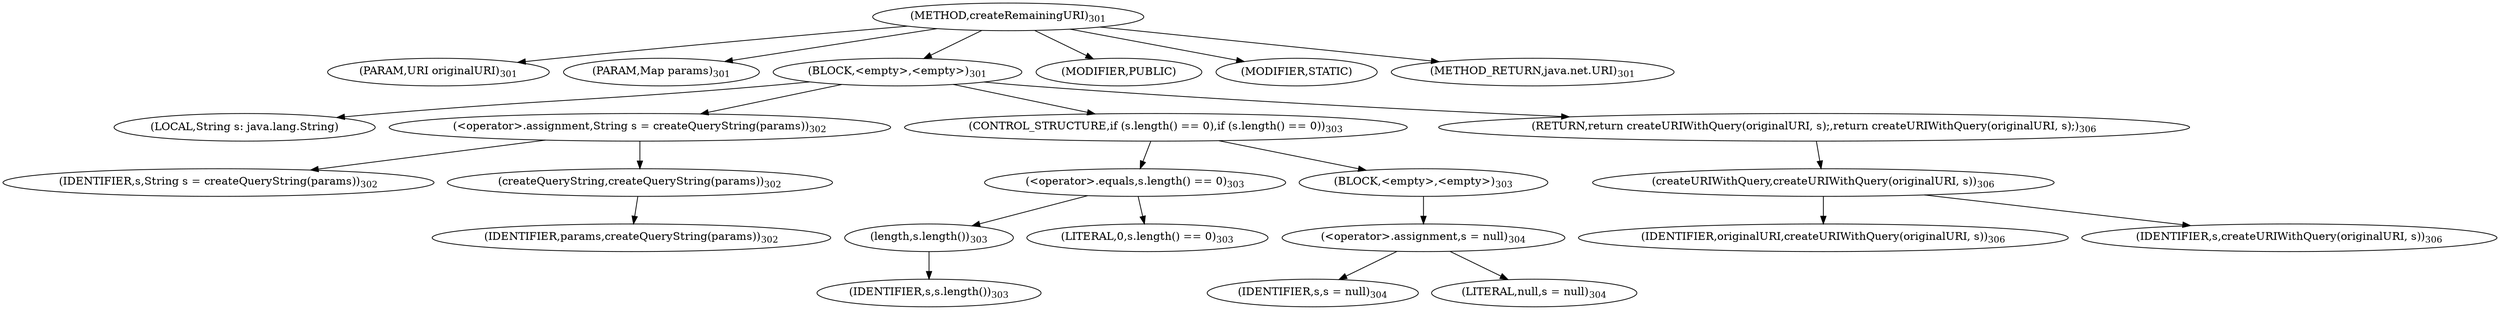 digraph "createRemainingURI" {  
"938" [label = <(METHOD,createRemainingURI)<SUB>301</SUB>> ]
"939" [label = <(PARAM,URI originalURI)<SUB>301</SUB>> ]
"940" [label = <(PARAM,Map params)<SUB>301</SUB>> ]
"941" [label = <(BLOCK,&lt;empty&gt;,&lt;empty&gt;)<SUB>301</SUB>> ]
"942" [label = <(LOCAL,String s: java.lang.String)> ]
"943" [label = <(&lt;operator&gt;.assignment,String s = createQueryString(params))<SUB>302</SUB>> ]
"944" [label = <(IDENTIFIER,s,String s = createQueryString(params))<SUB>302</SUB>> ]
"945" [label = <(createQueryString,createQueryString(params))<SUB>302</SUB>> ]
"946" [label = <(IDENTIFIER,params,createQueryString(params))<SUB>302</SUB>> ]
"947" [label = <(CONTROL_STRUCTURE,if (s.length() == 0),if (s.length() == 0))<SUB>303</SUB>> ]
"948" [label = <(&lt;operator&gt;.equals,s.length() == 0)<SUB>303</SUB>> ]
"949" [label = <(length,s.length())<SUB>303</SUB>> ]
"950" [label = <(IDENTIFIER,s,s.length())<SUB>303</SUB>> ]
"951" [label = <(LITERAL,0,s.length() == 0)<SUB>303</SUB>> ]
"952" [label = <(BLOCK,&lt;empty&gt;,&lt;empty&gt;)<SUB>303</SUB>> ]
"953" [label = <(&lt;operator&gt;.assignment,s = null)<SUB>304</SUB>> ]
"954" [label = <(IDENTIFIER,s,s = null)<SUB>304</SUB>> ]
"955" [label = <(LITERAL,null,s = null)<SUB>304</SUB>> ]
"956" [label = <(RETURN,return createURIWithQuery(originalURI, s);,return createURIWithQuery(originalURI, s);)<SUB>306</SUB>> ]
"957" [label = <(createURIWithQuery,createURIWithQuery(originalURI, s))<SUB>306</SUB>> ]
"958" [label = <(IDENTIFIER,originalURI,createURIWithQuery(originalURI, s))<SUB>306</SUB>> ]
"959" [label = <(IDENTIFIER,s,createURIWithQuery(originalURI, s))<SUB>306</SUB>> ]
"960" [label = <(MODIFIER,PUBLIC)> ]
"961" [label = <(MODIFIER,STATIC)> ]
"962" [label = <(METHOD_RETURN,java.net.URI)<SUB>301</SUB>> ]
  "938" -> "939" 
  "938" -> "940" 
  "938" -> "941" 
  "938" -> "960" 
  "938" -> "961" 
  "938" -> "962" 
  "941" -> "942" 
  "941" -> "943" 
  "941" -> "947" 
  "941" -> "956" 
  "943" -> "944" 
  "943" -> "945" 
  "945" -> "946" 
  "947" -> "948" 
  "947" -> "952" 
  "948" -> "949" 
  "948" -> "951" 
  "949" -> "950" 
  "952" -> "953" 
  "953" -> "954" 
  "953" -> "955" 
  "956" -> "957" 
  "957" -> "958" 
  "957" -> "959" 
}
